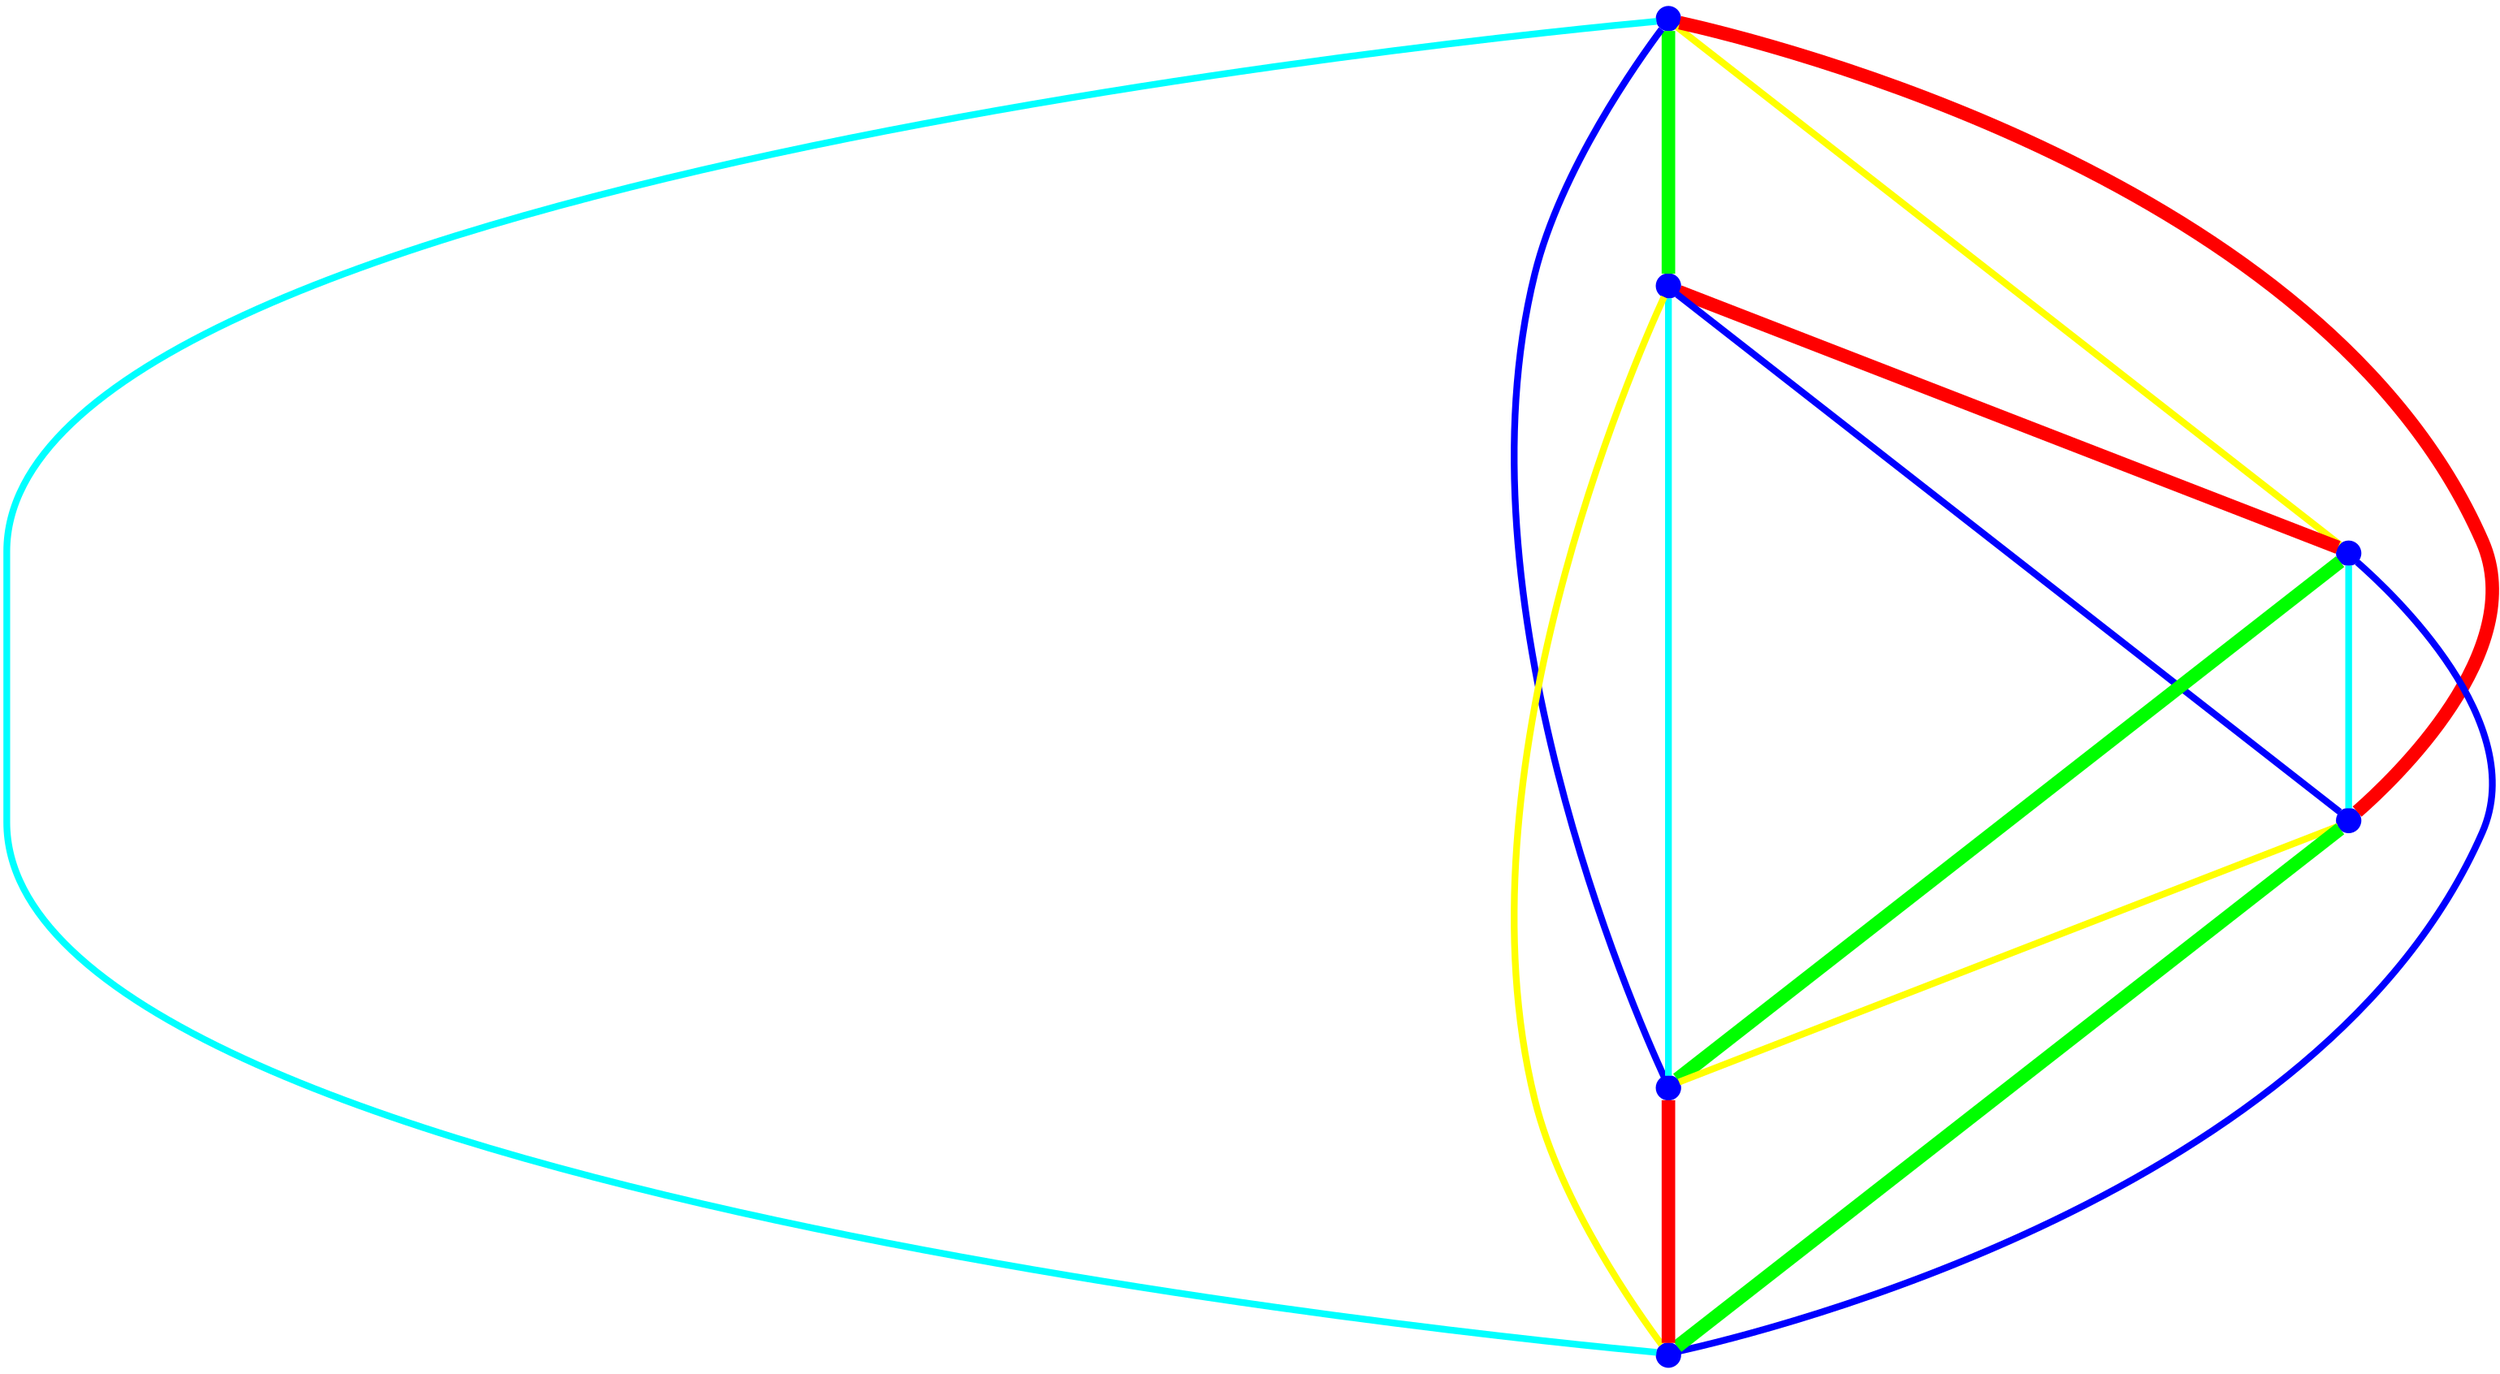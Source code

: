 graph {
ranksep=2
nodesep=2
node [label="" shape=circle style=filled fixedsize=true color=blue fillcolor=blue width=0.2];
"1" -- "2" [style="solid",penwidth="8",color="green"];
"1" -- "3" [style="solid",penwidth="4",color="yellow"];
"1" -- "4" [style="solid",penwidth="8",color="red"];
"1" -- "5" [style="solid",penwidth="4",color="blue"];
"1" -- "6" [style="solid",penwidth="4",color="cyan"];
"2" -- "3" [style="solid",penwidth="8",color="red"];
"2" -- "4" [style="solid",penwidth="4",color="blue"];
"2" -- "5" [style="solid",penwidth="4",color="cyan"];
"2" -- "6" [style="solid",penwidth="4",color="yellow"];
"3" -- "4" [style="solid",penwidth="4",color="cyan"];
"3" -- "5" [style="solid",penwidth="8",color="green"];
"3" -- "6" [style="solid",penwidth="4",color="blue"];
"4" -- "5" [style="solid",penwidth="4",color="yellow"];
"4" -- "6" [style="solid",penwidth="8",color="green"];
"5" -- "6" [style="solid",penwidth="8",color="red"];
}
